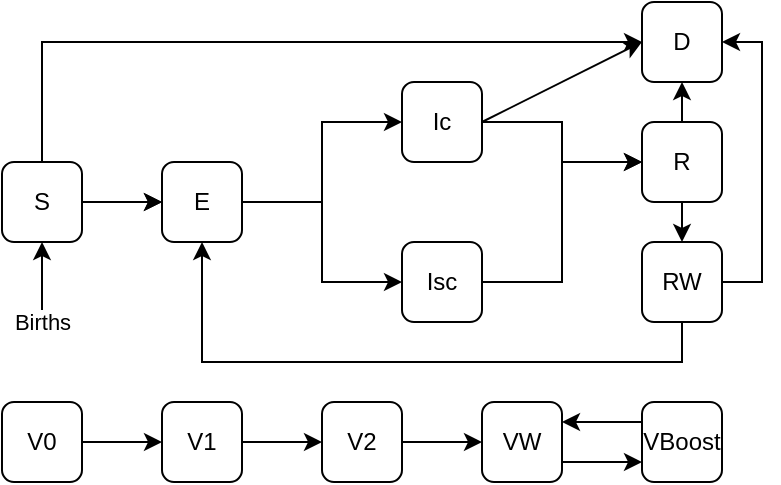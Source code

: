 <mxfile version="21.5.2" type="device">
  <diagram id="OrkIbrztJ1y_XgYg2KO4" name="Page-1">
    <mxGraphModel dx="1064" dy="596" grid="1" gridSize="10" guides="1" tooltips="1" connect="1" arrows="1" fold="1" page="1" pageScale="1" pageWidth="850" pageHeight="1100" math="0" shadow="0">
      <root>
        <mxCell id="0" />
        <mxCell id="1" parent="0" />
        <mxCell id="s0rYcjBngIkmkLEhmVyZ-11" value="" style="edgeStyle=orthogonalEdgeStyle;rounded=0;orthogonalLoop=1;jettySize=auto;html=1;" parent="1" source="s0rYcjBngIkmkLEhmVyZ-1" target="s0rYcjBngIkmkLEhmVyZ-3" edge="1">
          <mxGeometry relative="1" as="geometry" />
        </mxCell>
        <mxCell id="C8khANaPq1_XPdWEhV-G-3" style="edgeStyle=orthogonalEdgeStyle;rounded=0;orthogonalLoop=1;jettySize=auto;html=1;exitX=0.5;exitY=0;exitDx=0;exitDy=0;entryX=0;entryY=0.5;entryDx=0;entryDy=0;" edge="1" parent="1" source="s0rYcjBngIkmkLEhmVyZ-1" target="s0rYcjBngIkmkLEhmVyZ-7">
          <mxGeometry relative="1" as="geometry">
            <mxPoint x="140" y="240" as="targetPoint" />
          </mxGeometry>
        </mxCell>
        <mxCell id="s0rYcjBngIkmkLEhmVyZ-1" value="S" style="rounded=1;whiteSpace=wrap;html=1;" parent="1" vertex="1">
          <mxGeometry x="120" y="280" width="40" height="40" as="geometry" />
        </mxCell>
        <mxCell id="IHAdKnhki5GRrNBpXUjF-5" style="edgeStyle=orthogonalEdgeStyle;rounded=0;orthogonalLoop=1;jettySize=auto;html=1;exitX=1;exitY=0.5;exitDx=0;exitDy=0;entryX=0;entryY=0.5;entryDx=0;entryDy=0;" parent="1" source="s0rYcjBngIkmkLEhmVyZ-3" target="s0rYcjBngIkmkLEhmVyZ-5" edge="1">
          <mxGeometry relative="1" as="geometry" />
        </mxCell>
        <mxCell id="IHAdKnhki5GRrNBpXUjF-6" style="edgeStyle=orthogonalEdgeStyle;rounded=0;orthogonalLoop=1;jettySize=auto;html=1;exitX=1;exitY=0.5;exitDx=0;exitDy=0;entryX=0;entryY=0.5;entryDx=0;entryDy=0;" parent="1" source="s0rYcjBngIkmkLEhmVyZ-3" target="s0rYcjBngIkmkLEhmVyZ-4" edge="1">
          <mxGeometry relative="1" as="geometry" />
        </mxCell>
        <mxCell id="s0rYcjBngIkmkLEhmVyZ-3" value="E" style="rounded=1;whiteSpace=wrap;html=1;" parent="1" vertex="1">
          <mxGeometry x="200" y="280" width="40" height="40" as="geometry" />
        </mxCell>
        <mxCell id="IHAdKnhki5GRrNBpXUjF-7" style="edgeStyle=orthogonalEdgeStyle;rounded=0;orthogonalLoop=1;jettySize=auto;html=1;exitX=1;exitY=0.5;exitDx=0;exitDy=0;entryX=0;entryY=0.5;entryDx=0;entryDy=0;" parent="1" source="s0rYcjBngIkmkLEhmVyZ-4" target="s0rYcjBngIkmkLEhmVyZ-6" edge="1">
          <mxGeometry relative="1" as="geometry" />
        </mxCell>
        <mxCell id="IHAdKnhki5GRrNBpXUjF-9" style="rounded=0;orthogonalLoop=1;jettySize=auto;html=1;exitX=1;exitY=0.5;exitDx=0;exitDy=0;entryX=0;entryY=0.5;entryDx=0;entryDy=0;" parent="1" source="s0rYcjBngIkmkLEhmVyZ-4" target="s0rYcjBngIkmkLEhmVyZ-7" edge="1">
          <mxGeometry relative="1" as="geometry" />
        </mxCell>
        <mxCell id="s0rYcjBngIkmkLEhmVyZ-4" value="Ic" style="rounded=1;whiteSpace=wrap;html=1;" parent="1" vertex="1">
          <mxGeometry x="320" y="240" width="40" height="40" as="geometry" />
        </mxCell>
        <mxCell id="IHAdKnhki5GRrNBpXUjF-8" style="edgeStyle=orthogonalEdgeStyle;rounded=0;orthogonalLoop=1;jettySize=auto;html=1;exitX=1;exitY=0.5;exitDx=0;exitDy=0;entryX=0;entryY=0.5;entryDx=0;entryDy=0;" parent="1" source="s0rYcjBngIkmkLEhmVyZ-5" target="s0rYcjBngIkmkLEhmVyZ-6" edge="1">
          <mxGeometry relative="1" as="geometry" />
        </mxCell>
        <mxCell id="s0rYcjBngIkmkLEhmVyZ-5" value="Isc" style="rounded=1;whiteSpace=wrap;html=1;" parent="1" vertex="1">
          <mxGeometry x="320" y="320" width="40" height="40" as="geometry" />
        </mxCell>
        <mxCell id="IHAdKnhki5GRrNBpXUjF-15" style="edgeStyle=orthogonalEdgeStyle;rounded=0;orthogonalLoop=1;jettySize=auto;html=1;exitX=0.5;exitY=1;exitDx=0;exitDy=0;entryX=0.5;entryY=0;entryDx=0;entryDy=0;" parent="1" source="s0rYcjBngIkmkLEhmVyZ-6" target="IHAdKnhki5GRrNBpXUjF-13" edge="1">
          <mxGeometry relative="1" as="geometry" />
        </mxCell>
        <mxCell id="C8khANaPq1_XPdWEhV-G-4" style="edgeStyle=orthogonalEdgeStyle;rounded=0;orthogonalLoop=1;jettySize=auto;html=1;exitX=0.5;exitY=0;exitDx=0;exitDy=0;entryX=0.5;entryY=1;entryDx=0;entryDy=0;" edge="1" parent="1" source="s0rYcjBngIkmkLEhmVyZ-6" target="s0rYcjBngIkmkLEhmVyZ-7">
          <mxGeometry relative="1" as="geometry" />
        </mxCell>
        <mxCell id="s0rYcjBngIkmkLEhmVyZ-6" value="R" style="rounded=1;whiteSpace=wrap;html=1;" parent="1" vertex="1">
          <mxGeometry x="440" y="260" width="40" height="40" as="geometry" />
        </mxCell>
        <mxCell id="s0rYcjBngIkmkLEhmVyZ-7" value="D" style="rounded=1;whiteSpace=wrap;html=1;" parent="1" vertex="1">
          <mxGeometry x="440" y="200" width="40" height="40" as="geometry" />
        </mxCell>
        <mxCell id="s0rYcjBngIkmkLEhmVyZ-10" value="" style="endArrow=classic;html=1;rounded=0;entryX=0;entryY=0.5;entryDx=0;entryDy=0;" parent="1" target="s0rYcjBngIkmkLEhmVyZ-3" edge="1">
          <mxGeometry width="50" height="50" relative="1" as="geometry">
            <mxPoint x="160" y="300" as="sourcePoint" />
            <mxPoint x="210" y="250" as="targetPoint" />
          </mxGeometry>
        </mxCell>
        <mxCell id="s0rYcjBngIkmkLEhmVyZ-26" value="" style="edgeStyle=orthogonalEdgeStyle;rounded=0;orthogonalLoop=1;jettySize=auto;html=1;" parent="1" source="s0rYcjBngIkmkLEhmVyZ-19" target="s0rYcjBngIkmkLEhmVyZ-20" edge="1">
          <mxGeometry relative="1" as="geometry" />
        </mxCell>
        <mxCell id="s0rYcjBngIkmkLEhmVyZ-19" value="V1" style="rounded=1;whiteSpace=wrap;html=1;" parent="1" vertex="1">
          <mxGeometry x="200" y="400" width="40" height="40" as="geometry" />
        </mxCell>
        <mxCell id="s0rYcjBngIkmkLEhmVyZ-27" value="" style="edgeStyle=orthogonalEdgeStyle;rounded=0;orthogonalLoop=1;jettySize=auto;html=1;" parent="1" source="s0rYcjBngIkmkLEhmVyZ-20" target="s0rYcjBngIkmkLEhmVyZ-21" edge="1">
          <mxGeometry relative="1" as="geometry" />
        </mxCell>
        <mxCell id="s0rYcjBngIkmkLEhmVyZ-20" value="V2" style="rounded=1;whiteSpace=wrap;html=1;" parent="1" vertex="1">
          <mxGeometry x="280" y="400" width="40" height="40" as="geometry" />
        </mxCell>
        <mxCell id="IHAdKnhki5GRrNBpXUjF-3" style="edgeStyle=orthogonalEdgeStyle;rounded=0;orthogonalLoop=1;jettySize=auto;html=1;exitX=1;exitY=0.75;exitDx=0;exitDy=0;entryX=0;entryY=0.75;entryDx=0;entryDy=0;" parent="1" source="s0rYcjBngIkmkLEhmVyZ-21" target="s0rYcjBngIkmkLEhmVyZ-22" edge="1">
          <mxGeometry relative="1" as="geometry" />
        </mxCell>
        <mxCell id="s0rYcjBngIkmkLEhmVyZ-21" value="VW" style="rounded=1;whiteSpace=wrap;html=1;" parent="1" vertex="1">
          <mxGeometry x="360" y="400" width="40" height="40" as="geometry" />
        </mxCell>
        <mxCell id="IHAdKnhki5GRrNBpXUjF-4" style="edgeStyle=orthogonalEdgeStyle;rounded=0;orthogonalLoop=1;jettySize=auto;html=1;exitX=0;exitY=0.25;exitDx=0;exitDy=0;entryX=1;entryY=0.25;entryDx=0;entryDy=0;" parent="1" source="s0rYcjBngIkmkLEhmVyZ-22" target="s0rYcjBngIkmkLEhmVyZ-21" edge="1">
          <mxGeometry relative="1" as="geometry" />
        </mxCell>
        <mxCell id="s0rYcjBngIkmkLEhmVyZ-22" value="VBoost" style="rounded=1;whiteSpace=wrap;html=1;" parent="1" vertex="1">
          <mxGeometry x="440" y="400" width="40" height="40" as="geometry" />
        </mxCell>
        <mxCell id="IHAdKnhki5GRrNBpXUjF-2" style="edgeStyle=orthogonalEdgeStyle;rounded=0;orthogonalLoop=1;jettySize=auto;html=1;exitX=1;exitY=0.5;exitDx=0;exitDy=0;entryX=0;entryY=0.5;entryDx=0;entryDy=0;" parent="1" source="IHAdKnhki5GRrNBpXUjF-1" target="s0rYcjBngIkmkLEhmVyZ-19" edge="1">
          <mxGeometry relative="1" as="geometry" />
        </mxCell>
        <mxCell id="IHAdKnhki5GRrNBpXUjF-1" value="V0" style="rounded=1;whiteSpace=wrap;html=1;" parent="1" vertex="1">
          <mxGeometry x="120" y="400" width="40" height="40" as="geometry" />
        </mxCell>
        <mxCell id="IHAdKnhki5GRrNBpXUjF-14" style="edgeStyle=orthogonalEdgeStyle;rounded=0;orthogonalLoop=1;jettySize=auto;html=1;exitX=0.5;exitY=1;exitDx=0;exitDy=0;entryX=0.5;entryY=1;entryDx=0;entryDy=0;" parent="1" source="IHAdKnhki5GRrNBpXUjF-13" target="s0rYcjBngIkmkLEhmVyZ-3" edge="1">
          <mxGeometry relative="1" as="geometry" />
        </mxCell>
        <mxCell id="C8khANaPq1_XPdWEhV-G-5" style="edgeStyle=orthogonalEdgeStyle;rounded=0;orthogonalLoop=1;jettySize=auto;html=1;exitX=1;exitY=0.5;exitDx=0;exitDy=0;entryX=1;entryY=0.5;entryDx=0;entryDy=0;" edge="1" parent="1" source="IHAdKnhki5GRrNBpXUjF-13" target="s0rYcjBngIkmkLEhmVyZ-7">
          <mxGeometry relative="1" as="geometry" />
        </mxCell>
        <mxCell id="IHAdKnhki5GRrNBpXUjF-13" value="RW" style="rounded=1;whiteSpace=wrap;html=1;" parent="1" vertex="1">
          <mxGeometry x="440" y="320" width="40" height="40" as="geometry" />
        </mxCell>
        <mxCell id="C8khANaPq1_XPdWEhV-G-8" value="" style="endArrow=classic;html=1;rounded=0;entryX=0.5;entryY=1;entryDx=0;entryDy=0;" edge="1" parent="1" target="s0rYcjBngIkmkLEhmVyZ-1">
          <mxGeometry width="50" height="50" relative="1" as="geometry">
            <mxPoint x="140" y="360" as="sourcePoint" />
            <mxPoint x="100" y="270" as="targetPoint" />
          </mxGeometry>
        </mxCell>
        <mxCell id="C8khANaPq1_XPdWEhV-G-9" value="Births" style="edgeLabel;html=1;align=center;verticalAlign=middle;resizable=0;points=[];" vertex="1" connectable="0" parent="C8khANaPq1_XPdWEhV-G-8">
          <mxGeometry x="-0.023" relative="1" as="geometry">
            <mxPoint y="19" as="offset" />
          </mxGeometry>
        </mxCell>
      </root>
    </mxGraphModel>
  </diagram>
</mxfile>
